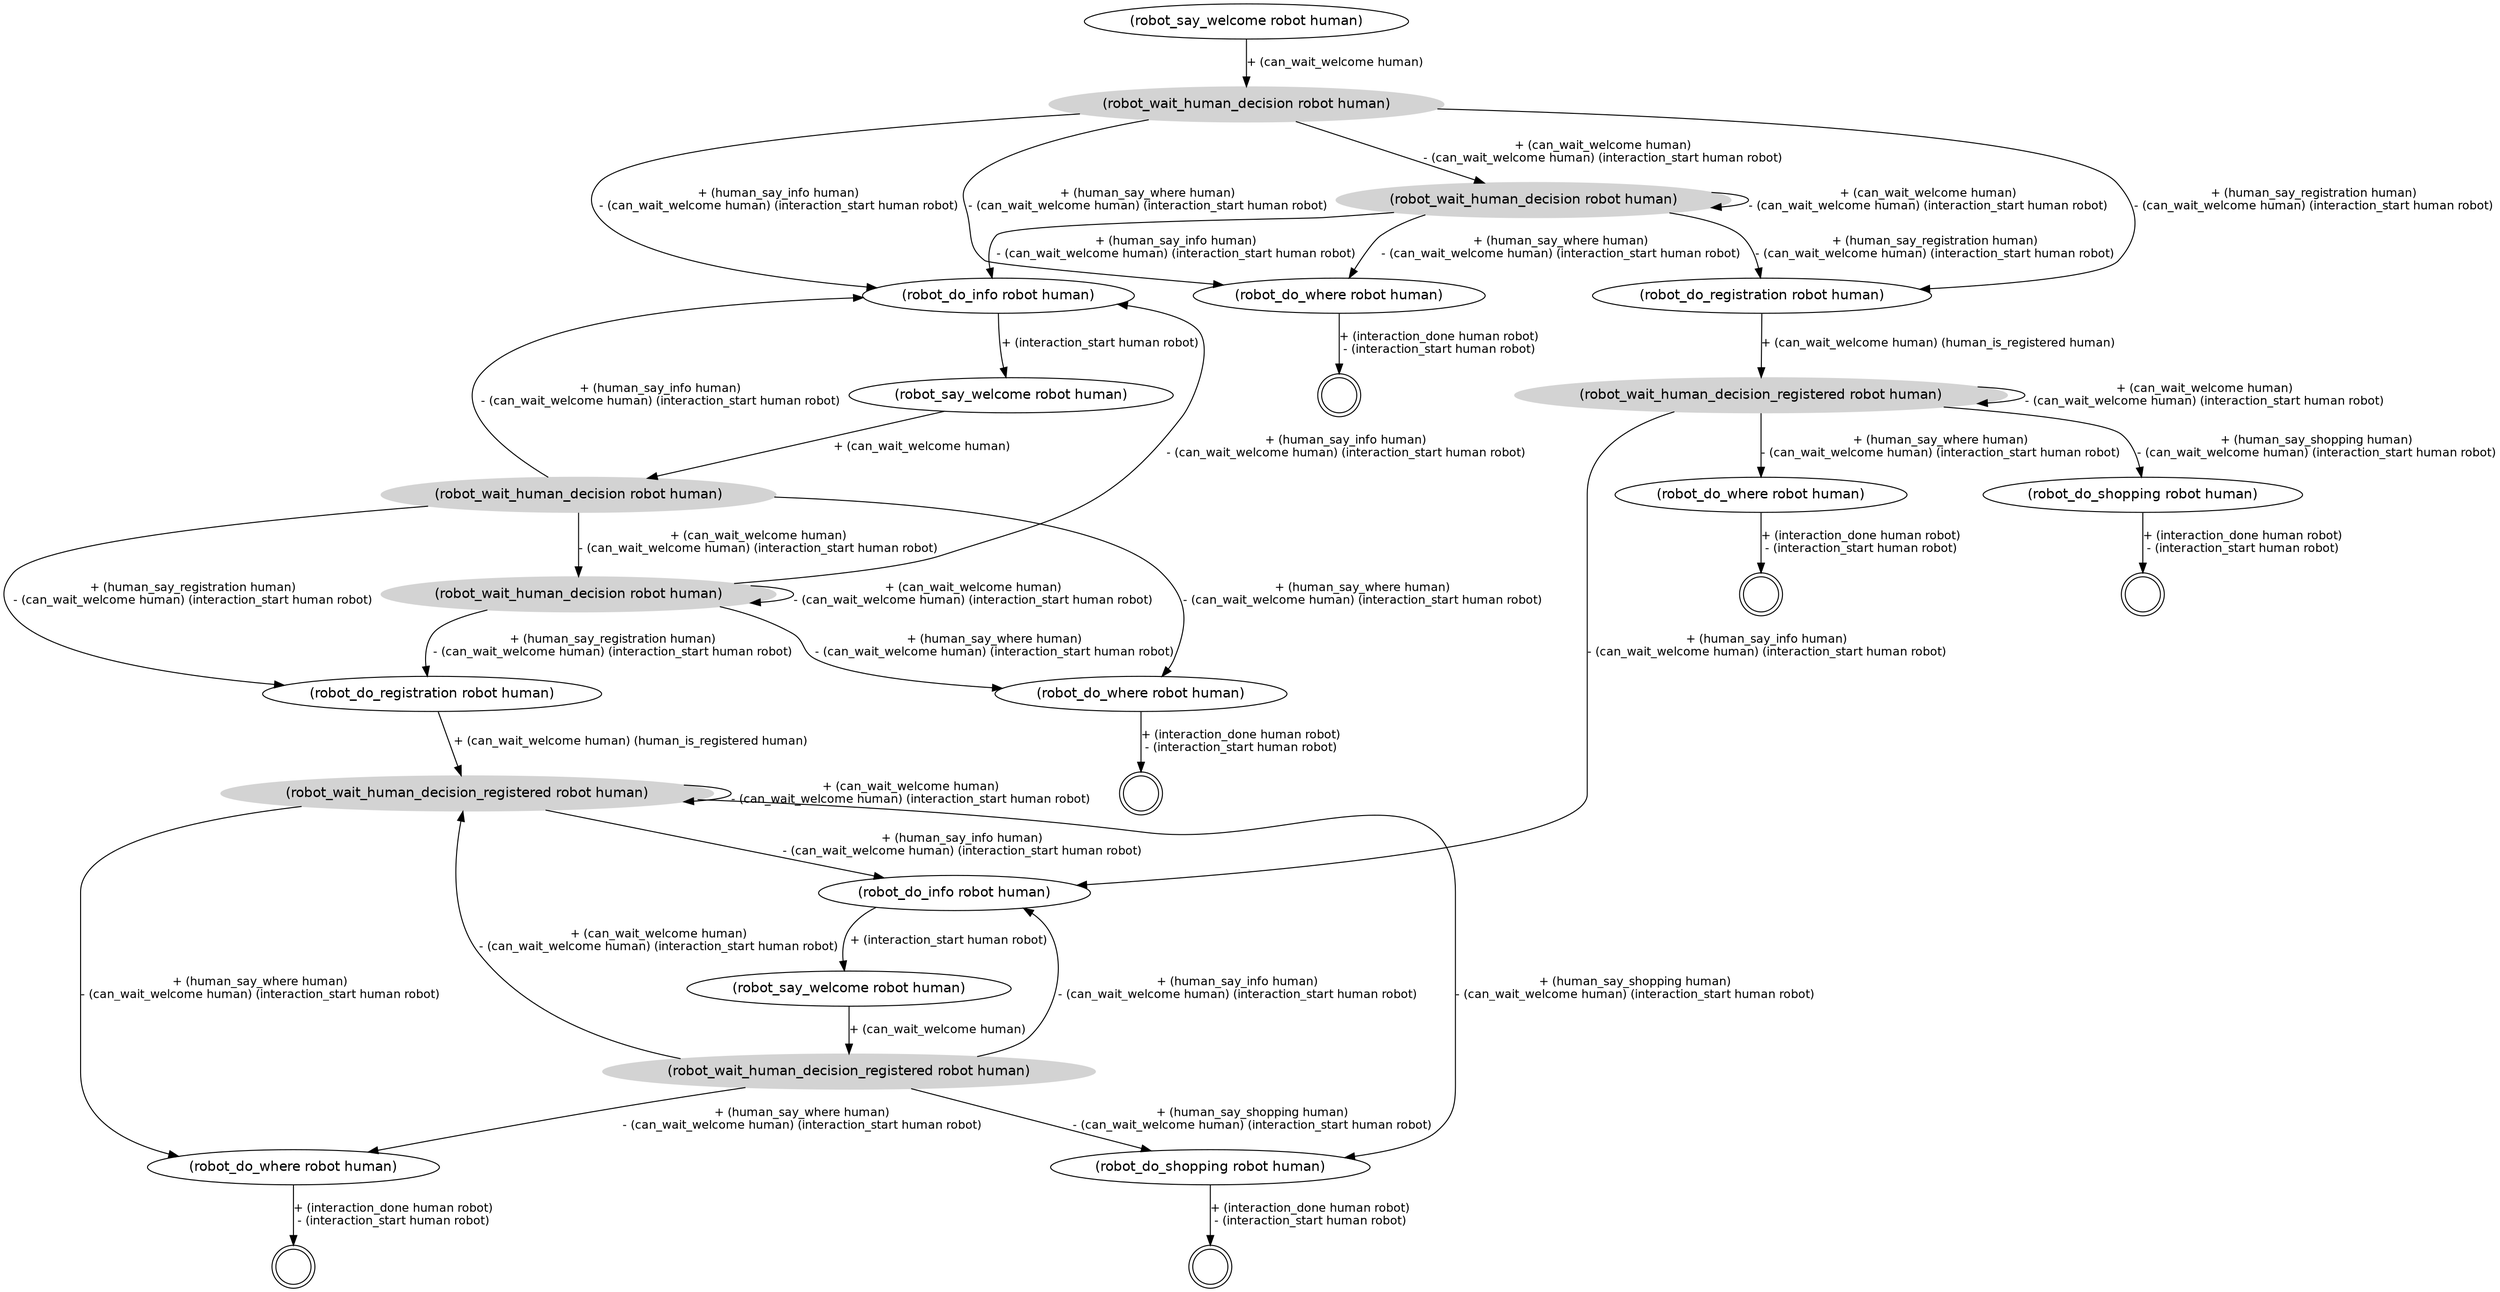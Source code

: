 digraph Struc {
 graph [fontname = "helvetica"];
 node [fontname = "helvetica"];
 edge [fontname = "helvetica"];
 node [shape=ellipse];
 packMode="graph";
 n0 [label="(robot_say_welcome robot human)"];
 n0->n1 [fontsize=12, label="+ (can_wait_welcome human)"];
 n1 [style=filled, color=lightgrey, label="(robot_wait_human_decision robot human)"];
 n1->n2 [fontsize=12, label="+ (human_say_info human)\n- (can_wait_welcome human) (interaction_start human robot)"];
 n1->n3 [fontsize=12, label="+ (human_say_where human)\n- (can_wait_welcome human) (interaction_start human robot)"];
 n1->n4 [fontsize=12, label="+ (human_say_registration human)\n- (can_wait_welcome human) (interaction_start human robot)"];
 n1->n5 [fontsize=12, label="+ (can_wait_welcome human)\n- (can_wait_welcome human) (interaction_start human robot)"];
 n2 [label="(robot_do_info robot human)"];
 n2->n6 [fontsize=12, label="+ (interaction_start human robot)"];
 n3 [label="(robot_do_where robot human)"];
 n3->n7 [fontsize=12, label="+ (interaction_done human robot)\n- (interaction_start human robot)"];
 n4 [label="(robot_do_registration robot human)"];
 n4->n8 [fontsize=12, label="+ (can_wait_welcome human) (human_is_registered human)"];
 n5 [style=filled, color=lightgrey, label="(robot_wait_human_decision robot human)"];
 n5->n2 [fontsize=12, label="+ (human_say_info human)\n- (can_wait_welcome human) (interaction_start human robot)"];
 n5->n3 [fontsize=12, label="+ (human_say_where human)\n- (can_wait_welcome human) (interaction_start human robot)"];
 n5->n4 [fontsize=12, label="+ (human_say_registration human)\n- (can_wait_welcome human) (interaction_start human robot)"];
 n5->n5 [fontsize=12, label="+ (can_wait_welcome human)\n- (can_wait_welcome human) (interaction_start human robot)"];
 n6 [label="(robot_say_welcome robot human)"];
 n6->n9 [fontsize=12, label="+ (can_wait_welcome human)"];
 n7 [shape=circle,label="",peripheries=2];
 n8 [style=filled, color=lightgrey, label="(robot_wait_human_decision_registered robot human)"];
 n8->n10 [fontsize=12, label="+ (human_say_where human)\n- (can_wait_welcome human) (interaction_start human robot)"];
 n8->n11 [fontsize=12, label="+ (human_say_info human)\n- (can_wait_welcome human) (interaction_start human robot)"];
 n8->n8 [fontsize=12, label="+ (can_wait_welcome human)\n- (can_wait_welcome human) (interaction_start human robot)"];
 n8->n12 [fontsize=12, label="+ (human_say_shopping human)\n- (can_wait_welcome human) (interaction_start human robot)"];
 n9 [style=filled, color=lightgrey, label="(robot_wait_human_decision robot human)"];
 n9->n2 [fontsize=12, label="+ (human_say_info human)\n- (can_wait_welcome human) (interaction_start human robot)"];
 n9->n13 [fontsize=12, label="+ (human_say_where human)\n- (can_wait_welcome human) (interaction_start human robot)"];
 n9->n14 [fontsize=12, label="+ (human_say_registration human)\n- (can_wait_welcome human) (interaction_start human robot)"];
 n9->n15 [fontsize=12, label="+ (can_wait_welcome human)\n- (can_wait_welcome human) (interaction_start human robot)"];
 n10 [label="(robot_do_where robot human)"];
 n10->n16 [fontsize=12, label="+ (interaction_done human robot)\n- (interaction_start human robot)"];
 n11 [label="(robot_do_info robot human)"];
 n11->n17 [fontsize=12, label="+ (interaction_start human robot)"];
 n12 [label="(robot_do_shopping robot human)"];
 n12->n18 [fontsize=12, label="+ (interaction_done human robot)\n- (interaction_start human robot)"];
 n13 [label="(robot_do_where robot human)"];
 n13->n19 [fontsize=12, label="+ (interaction_done human robot)\n- (interaction_start human robot)"];
 n14 [label="(robot_do_registration robot human)"];
 n14->n20 [fontsize=12, label="+ (can_wait_welcome human) (human_is_registered human)"];
 n15 [style=filled, color=lightgrey, label="(robot_wait_human_decision robot human)"];
 n15->n2 [fontsize=12, label="+ (human_say_info human)\n- (can_wait_welcome human) (interaction_start human robot)"];
 n15->n13 [fontsize=12, label="+ (human_say_where human)\n- (can_wait_welcome human) (interaction_start human robot)"];
 n15->n14 [fontsize=12, label="+ (human_say_registration human)\n- (can_wait_welcome human) (interaction_start human robot)"];
 n15->n15 [fontsize=12, label="+ (can_wait_welcome human)\n- (can_wait_welcome human) (interaction_start human robot)"];
 n16 [shape=circle,label="",peripheries=2];
 n17 [label="(robot_say_welcome robot human)"];
 n17->n21 [fontsize=12, label="+ (can_wait_welcome human)"];
 n18 [shape=circle,label="",peripheries=2];
 n19 [shape=circle,label="",peripheries=2];
 n20 [style=filled, color=lightgrey, label="(robot_wait_human_decision_registered robot human)"];
 n20->n22 [fontsize=12, label="+ (human_say_where human)\n- (can_wait_welcome human) (interaction_start human robot)"];
 n20->n11 [fontsize=12, label="+ (human_say_info human)\n- (can_wait_welcome human) (interaction_start human robot)"];
 n20->n20 [fontsize=12, label="+ (can_wait_welcome human)\n- (can_wait_welcome human) (interaction_start human robot)"];
 n20->n23 [fontsize=12, label="+ (human_say_shopping human)\n- (can_wait_welcome human) (interaction_start human robot)"];
 n21 [style=filled, color=lightgrey, label="(robot_wait_human_decision_registered robot human)"];
 n21->n22 [fontsize=12, label="+ (human_say_where human)\n- (can_wait_welcome human) (interaction_start human robot)"];
 n21->n11 [fontsize=12, label="+ (human_say_info human)\n- (can_wait_welcome human) (interaction_start human robot)"];
 n21->n20 [fontsize=12, label="+ (can_wait_welcome human)\n- (can_wait_welcome human) (interaction_start human robot)"];
 n21->n23 [fontsize=12, label="+ (human_say_shopping human)\n- (can_wait_welcome human) (interaction_start human robot)"];
 n22 [label="(robot_do_where robot human)"];
 n22->n24 [fontsize=12, label="+ (interaction_done human robot)\n- (interaction_start human robot)"];
 n23 [label="(robot_do_shopping robot human)"];
 n23->n25 [fontsize=12, label="+ (interaction_done human robot)\n- (interaction_start human robot)"];
 n24 [shape=circle,label="",peripheries=2];
 n25 [shape=circle,label="",peripheries=2];
}